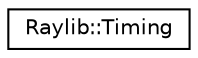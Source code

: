 digraph "Graphical Class Hierarchy"
{
 // LATEX_PDF_SIZE
  edge [fontname="Helvetica",fontsize="10",labelfontname="Helvetica",labelfontsize="10"];
  node [fontname="Helvetica",fontsize="10",shape=record];
  rankdir="LR";
  Node0 [label="Raylib::Timing",height=0.2,width=0.4,color="black", fillcolor="white", style="filled",URL="$class_raylib_1_1_timing.html",tooltip=" "];
}
